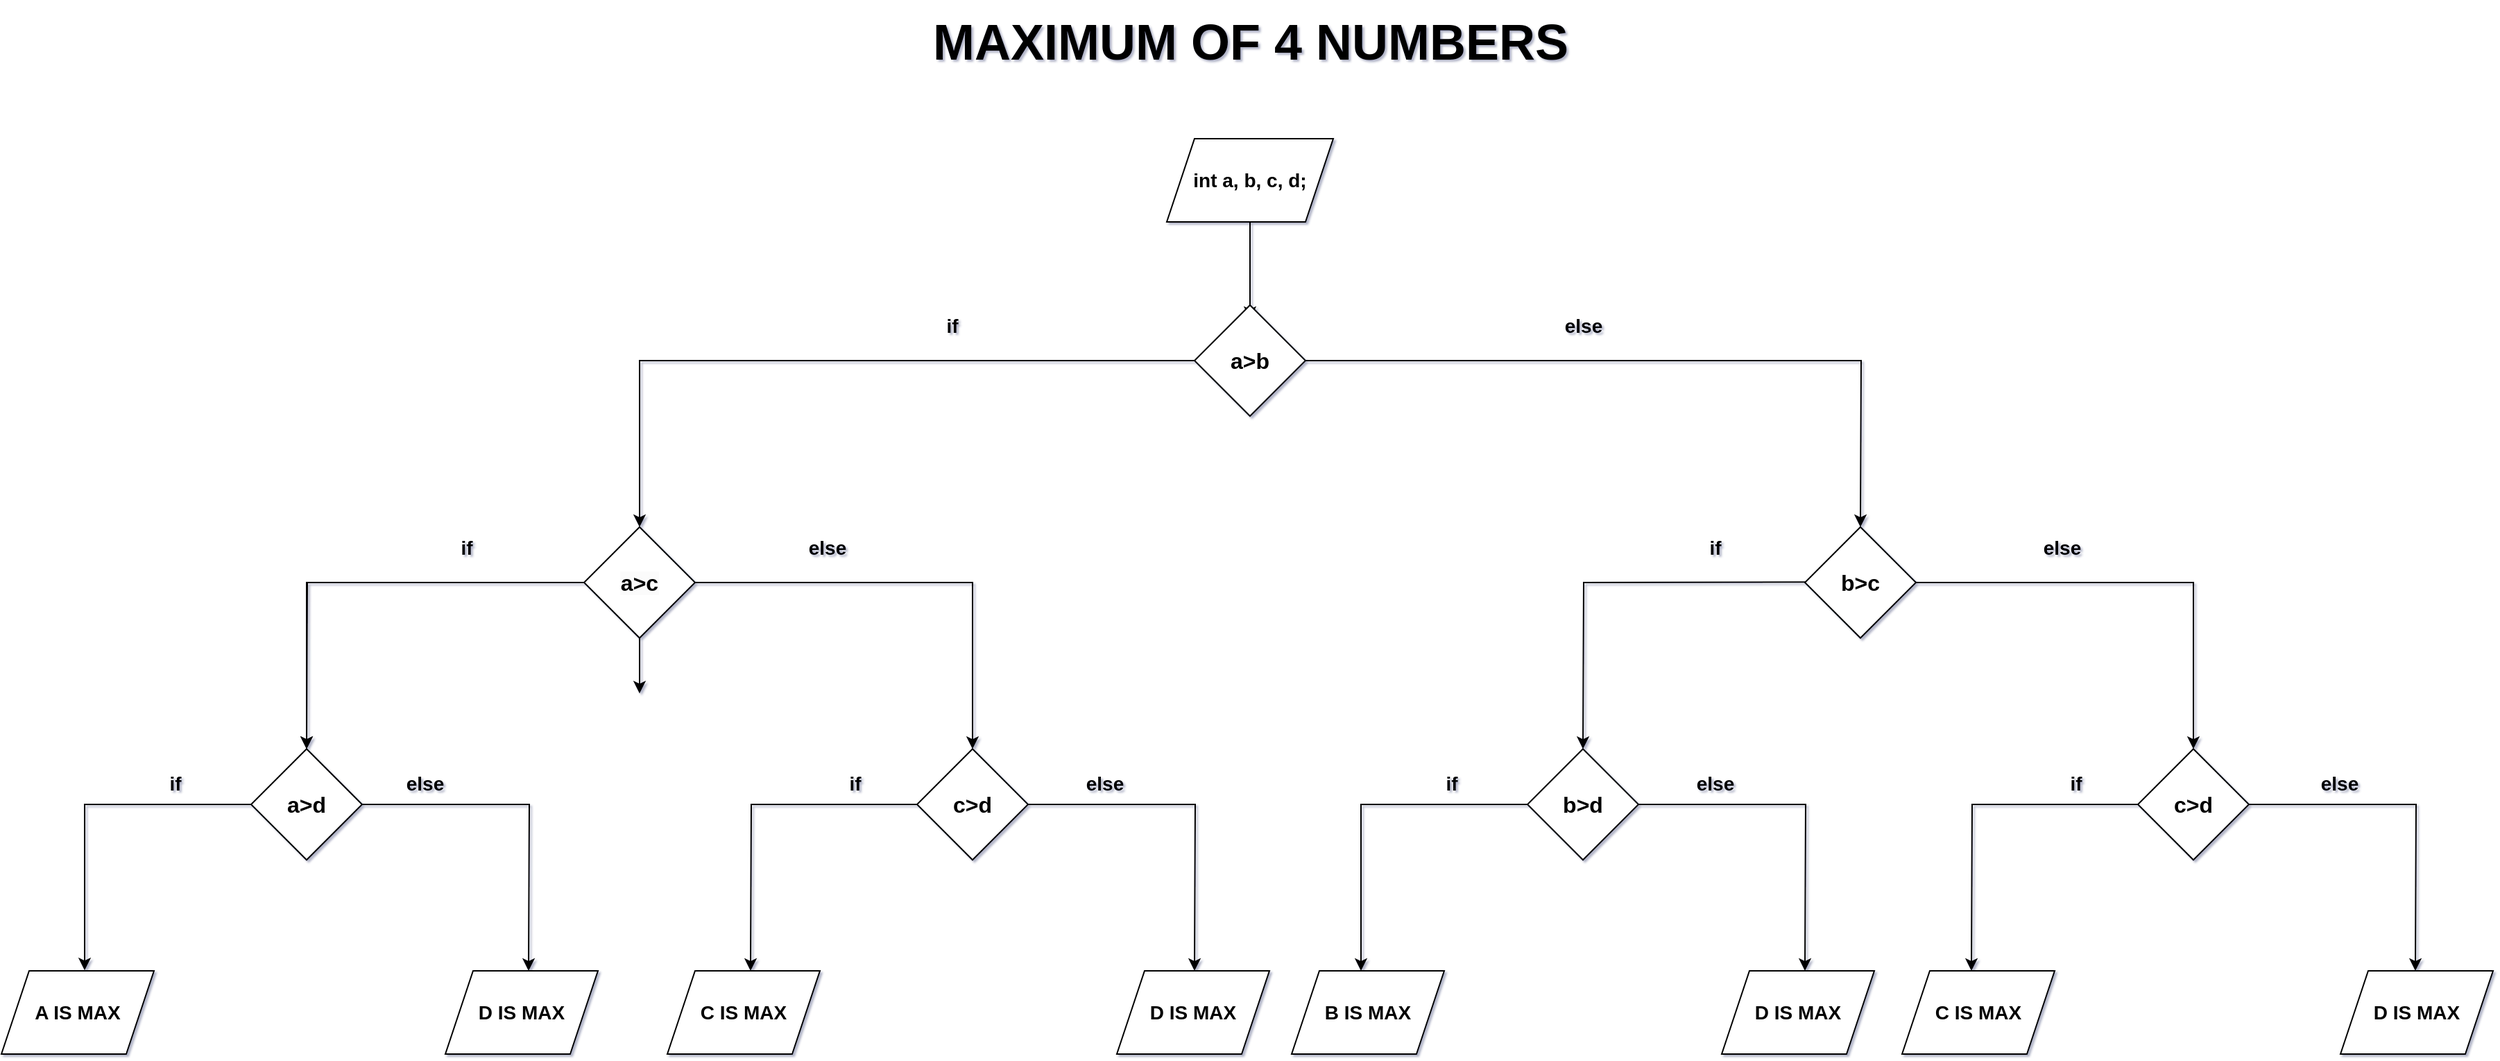 <mxfile version="22.1.18" type="device">
  <diagram id="C5RBs43oDa-KdzZeNtuy" name="Page-1">
    <mxGraphModel dx="1783" dy="1764" grid="1" gridSize="10" guides="1" tooltips="1" connect="1" arrows="1" fold="1" page="1" pageScale="1" pageWidth="827" pageHeight="1169" math="0" shadow="1">
      <root>
        <mxCell id="WIyWlLk6GJQsqaUBKTNV-0" />
        <mxCell id="WIyWlLk6GJQsqaUBKTNV-1" parent="WIyWlLk6GJQsqaUBKTNV-0" />
        <mxCell id="bv0VwQ17-_chknpVFKQK-2" style="edgeStyle=orthogonalEdgeStyle;rounded=0;orthogonalLoop=1;jettySize=auto;html=1;" parent="WIyWlLk6GJQsqaUBKTNV-1" source="bv0VwQ17-_chknpVFKQK-1" edge="1">
          <mxGeometry relative="1" as="geometry">
            <mxPoint x="400" y="170" as="targetPoint" />
          </mxGeometry>
        </mxCell>
        <mxCell id="bv0VwQ17-_chknpVFKQK-1" value="&lt;font style=&quot;font-size: 14px;&quot;&gt;&lt;b&gt;int a, b, c, d;&lt;/b&gt;&lt;/font&gt;" style="shape=parallelogram;perimeter=parallelogramPerimeter;whiteSpace=wrap;html=1;fixedSize=1;" parent="WIyWlLk6GJQsqaUBKTNV-1" vertex="1">
          <mxGeometry x="340" y="40" width="120" height="60" as="geometry" />
        </mxCell>
        <mxCell id="bv0VwQ17-_chknpVFKQK-4" style="edgeStyle=orthogonalEdgeStyle;rounded=0;orthogonalLoop=1;jettySize=auto;html=1;" parent="WIyWlLk6GJQsqaUBKTNV-1" source="bv0VwQ17-_chknpVFKQK-3" edge="1">
          <mxGeometry relative="1" as="geometry">
            <mxPoint x="-40" y="320" as="targetPoint" />
            <Array as="points">
              <mxPoint x="-40" y="200" />
            </Array>
          </mxGeometry>
        </mxCell>
        <mxCell id="ZbxUytv-zQAFxYc3TTp2-26" style="edgeStyle=orthogonalEdgeStyle;rounded=0;orthogonalLoop=1;jettySize=auto;html=1;" edge="1" parent="WIyWlLk6GJQsqaUBKTNV-1" source="bv0VwQ17-_chknpVFKQK-3">
          <mxGeometry relative="1" as="geometry">
            <mxPoint x="840" y="320" as="targetPoint" />
          </mxGeometry>
        </mxCell>
        <mxCell id="bv0VwQ17-_chknpVFKQK-3" value="&lt;font size=&quot;3&quot;&gt;&lt;b&gt;a&amp;gt;b&lt;/b&gt;&lt;/font&gt;" style="rhombus;whiteSpace=wrap;html=1;" parent="WIyWlLk6GJQsqaUBKTNV-1" vertex="1">
          <mxGeometry x="360" y="160" width="80" height="80" as="geometry" />
        </mxCell>
        <mxCell id="bv0VwQ17-_chknpVFKQK-5" value="&lt;b&gt;&lt;font style=&quot;font-size: 14px;&quot;&gt;if&lt;/font&gt;&lt;/b&gt;" style="text;html=1;align=center;verticalAlign=middle;resizable=0;points=[];autosize=1;strokeColor=none;fillColor=none;" parent="WIyWlLk6GJQsqaUBKTNV-1" vertex="1">
          <mxGeometry x="170" y="160" width="30" height="30" as="geometry" />
        </mxCell>
        <mxCell id="bv0VwQ17-_chknpVFKQK-14" value="&lt;b style=&quot;border-color: var(--border-color);&quot;&gt;&lt;font style=&quot;border-color: var(--border-color); font-size: 14px;&quot;&gt;else&lt;/font&gt;&lt;/b&gt;" style="text;html=1;align=center;verticalAlign=middle;resizable=0;points=[];autosize=1;strokeColor=none;fillColor=none;" parent="WIyWlLk6GJQsqaUBKTNV-1" vertex="1">
          <mxGeometry x="615" y="160" width="50" height="30" as="geometry" />
        </mxCell>
        <mxCell id="bv0VwQ17-_chknpVFKQK-20" style="edgeStyle=orthogonalEdgeStyle;rounded=0;orthogonalLoop=1;jettySize=auto;html=1;" parent="WIyWlLk6GJQsqaUBKTNV-1" source="bv0VwQ17-_chknpVFKQK-19" edge="1">
          <mxGeometry relative="1" as="geometry">
            <mxPoint x="-40" y="440" as="targetPoint" />
          </mxGeometry>
        </mxCell>
        <mxCell id="bv0VwQ17-_chknpVFKQK-21" style="edgeStyle=orthogonalEdgeStyle;rounded=0;orthogonalLoop=1;jettySize=auto;html=1;entryX=0.5;entryY=0;entryDx=0;entryDy=0;" parent="WIyWlLk6GJQsqaUBKTNV-1" source="bv0VwQ17-_chknpVFKQK-19" edge="1" target="ZbxUytv-zQAFxYc3TTp2-9">
          <mxGeometry relative="1" as="geometry">
            <mxPoint x="360" y="430" as="targetPoint" />
            <Array as="points">
              <mxPoint x="200" y="360" />
              <mxPoint x="200" y="440" />
            </Array>
          </mxGeometry>
        </mxCell>
        <mxCell id="ZbxUytv-zQAFxYc3TTp2-30" value="" style="edgeStyle=orthogonalEdgeStyle;rounded=0;orthogonalLoop=1;jettySize=auto;html=1;" edge="1" parent="WIyWlLk6GJQsqaUBKTNV-1" source="bv0VwQ17-_chknpVFKQK-19" target="ZbxUytv-zQAFxYc3TTp2-1">
          <mxGeometry relative="1" as="geometry">
            <mxPoint x="-120" y="370" as="sourcePoint" />
          </mxGeometry>
        </mxCell>
        <mxCell id="bv0VwQ17-_chknpVFKQK-22" value="&lt;b&gt;&lt;font style=&quot;font-size: 14px;&quot;&gt;if&lt;/font&gt;&lt;/b&gt;" style="text;html=1;align=center;verticalAlign=middle;resizable=0;points=[];autosize=1;strokeColor=none;fillColor=none;" parent="WIyWlLk6GJQsqaUBKTNV-1" vertex="1">
          <mxGeometry x="-180" y="320" width="30" height="30" as="geometry" />
        </mxCell>
        <mxCell id="bv0VwQ17-_chknpVFKQK-24" value="&lt;b style=&quot;border-color: var(--border-color);&quot;&gt;&lt;font style=&quot;border-color: var(--border-color); font-size: 14px;&quot;&gt;else&lt;/font&gt;&lt;/b&gt;" style="text;html=1;align=center;verticalAlign=middle;resizable=0;points=[];autosize=1;strokeColor=none;fillColor=none;" parent="WIyWlLk6GJQsqaUBKTNV-1" vertex="1">
          <mxGeometry x="70" y="320" width="50" height="30" as="geometry" />
        </mxCell>
        <mxCell id="ZbxUytv-zQAFxYc3TTp2-33" style="edgeStyle=orthogonalEdgeStyle;rounded=0;orthogonalLoop=1;jettySize=auto;html=1;entryX=0.549;entryY=-0.007;entryDx=0;entryDy=0;entryPerimeter=0;" edge="1" parent="WIyWlLk6GJQsqaUBKTNV-1" source="ZbxUytv-zQAFxYc3TTp2-1" target="ZbxUytv-zQAFxYc3TTp2-4">
          <mxGeometry relative="1" as="geometry">
            <mxPoint x="-560" y="600" as="targetPoint" />
            <Array as="points">
              <mxPoint x="-440" y="520" />
              <mxPoint x="-440" y="640" />
            </Array>
          </mxGeometry>
        </mxCell>
        <mxCell id="ZbxUytv-zQAFxYc3TTp2-34" style="edgeStyle=orthogonalEdgeStyle;rounded=0;orthogonalLoop=1;jettySize=auto;html=1;" edge="1" parent="WIyWlLk6GJQsqaUBKTNV-1" source="ZbxUytv-zQAFxYc3TTp2-1">
          <mxGeometry relative="1" as="geometry">
            <mxPoint x="-120" y="640" as="targetPoint" />
          </mxGeometry>
        </mxCell>
        <mxCell id="ZbxUytv-zQAFxYc3TTp2-1" value="&lt;font size=&quot;3&quot;&gt;&lt;b&gt;a&amp;gt;d&lt;/b&gt;&lt;/font&gt;" style="rhombus;whiteSpace=wrap;html=1;" vertex="1" parent="WIyWlLk6GJQsqaUBKTNV-1">
          <mxGeometry x="-320" y="480" width="80" height="80" as="geometry" />
        </mxCell>
        <mxCell id="ZbxUytv-zQAFxYc3TTp2-4" value="&lt;b&gt;&lt;font style=&quot;font-size: 14px;&quot;&gt;A IS MAX&lt;/font&gt;&lt;/b&gt;" style="shape=parallelogram;perimeter=parallelogramPerimeter;whiteSpace=wrap;html=1;fixedSize=1;" vertex="1" parent="WIyWlLk6GJQsqaUBKTNV-1">
          <mxGeometry x="-500" y="640" width="110" height="60" as="geometry" />
        </mxCell>
        <mxCell id="ZbxUytv-zQAFxYc3TTp2-6" value="&lt;b&gt;&lt;font style=&quot;font-size: 14px;&quot;&gt;D IS MAX&lt;/font&gt;&lt;/b&gt;" style="shape=parallelogram;perimeter=parallelogramPerimeter;whiteSpace=wrap;html=1;fixedSize=1;" vertex="1" parent="WIyWlLk6GJQsqaUBKTNV-1">
          <mxGeometry x="-180" y="640" width="110" height="60" as="geometry" />
        </mxCell>
        <mxCell id="ZbxUytv-zQAFxYc3TTp2-7" value="&lt;b&gt;&lt;font style=&quot;font-size: 14px;&quot;&gt;if&lt;/font&gt;&lt;/b&gt;" style="text;html=1;align=center;verticalAlign=middle;resizable=0;points=[];autosize=1;strokeColor=none;fillColor=none;" vertex="1" parent="WIyWlLk6GJQsqaUBKTNV-1">
          <mxGeometry x="-390" y="490" width="30" height="30" as="geometry" />
        </mxCell>
        <mxCell id="ZbxUytv-zQAFxYc3TTp2-8" value="&lt;b style=&quot;border-color: var(--border-color);&quot;&gt;&lt;font style=&quot;border-color: var(--border-color); font-size: 14px;&quot;&gt;else&lt;/font&gt;&lt;/b&gt;" style="text;html=1;align=center;verticalAlign=middle;resizable=0;points=[];autosize=1;strokeColor=none;fillColor=none;" vertex="1" parent="WIyWlLk6GJQsqaUBKTNV-1">
          <mxGeometry x="-220" y="490" width="50" height="30" as="geometry" />
        </mxCell>
        <mxCell id="ZbxUytv-zQAFxYc3TTp2-35" style="edgeStyle=orthogonalEdgeStyle;rounded=0;orthogonalLoop=1;jettySize=auto;html=1;" edge="1" parent="WIyWlLk6GJQsqaUBKTNV-1" source="ZbxUytv-zQAFxYc3TTp2-9">
          <mxGeometry relative="1" as="geometry">
            <mxPoint x="40" y="640" as="targetPoint" />
          </mxGeometry>
        </mxCell>
        <mxCell id="ZbxUytv-zQAFxYc3TTp2-36" style="edgeStyle=orthogonalEdgeStyle;rounded=0;orthogonalLoop=1;jettySize=auto;html=1;" edge="1" parent="WIyWlLk6GJQsqaUBKTNV-1" source="ZbxUytv-zQAFxYc3TTp2-9">
          <mxGeometry relative="1" as="geometry">
            <mxPoint x="360" y="640" as="targetPoint" />
          </mxGeometry>
        </mxCell>
        <mxCell id="ZbxUytv-zQAFxYc3TTp2-9" value="&lt;font size=&quot;3&quot;&gt;&lt;b&gt;c&amp;gt;d&lt;/b&gt;&lt;/font&gt;" style="rhombus;whiteSpace=wrap;html=1;" vertex="1" parent="WIyWlLk6GJQsqaUBKTNV-1">
          <mxGeometry x="160" y="480" width="80" height="80" as="geometry" />
        </mxCell>
        <mxCell id="ZbxUytv-zQAFxYc3TTp2-15" value="&lt;b&gt;&lt;font style=&quot;font-size: 14px;&quot;&gt;if&lt;/font&gt;&lt;/b&gt;" style="text;html=1;align=center;verticalAlign=middle;resizable=0;points=[];autosize=1;strokeColor=none;fillColor=none;" vertex="1" parent="WIyWlLk6GJQsqaUBKTNV-1">
          <mxGeometry x="100" y="490" width="30" height="30" as="geometry" />
        </mxCell>
        <mxCell id="ZbxUytv-zQAFxYc3TTp2-17" value="&lt;b style=&quot;border-color: var(--border-color);&quot;&gt;&lt;font style=&quot;border-color: var(--border-color); font-size: 14px;&quot;&gt;else&lt;/font&gt;&lt;/b&gt;" style="text;html=1;align=center;verticalAlign=middle;resizable=0;points=[];autosize=1;strokeColor=none;fillColor=none;" vertex="1" parent="WIyWlLk6GJQsqaUBKTNV-1">
          <mxGeometry x="270" y="490" width="50" height="30" as="geometry" />
        </mxCell>
        <mxCell id="ZbxUytv-zQAFxYc3TTp2-18" value="&lt;b&gt;&lt;font style=&quot;font-size: 14px;&quot;&gt;C IS MAX&lt;/font&gt;&lt;/b&gt;" style="shape=parallelogram;perimeter=parallelogramPerimeter;whiteSpace=wrap;html=1;fixedSize=1;" vertex="1" parent="WIyWlLk6GJQsqaUBKTNV-1">
          <mxGeometry x="-20" y="640" width="110" height="60" as="geometry" />
        </mxCell>
        <mxCell id="ZbxUytv-zQAFxYc3TTp2-19" value="&lt;b&gt;&lt;font style=&quot;font-size: 14px;&quot;&gt;D IS MAX&lt;/font&gt;&lt;/b&gt;" style="shape=parallelogram;perimeter=parallelogramPerimeter;whiteSpace=wrap;html=1;fixedSize=1;" vertex="1" parent="WIyWlLk6GJQsqaUBKTNV-1">
          <mxGeometry x="304" y="640" width="110" height="60" as="geometry" />
        </mxCell>
        <mxCell id="ZbxUytv-zQAFxYc3TTp2-21" style="edgeStyle=orthogonalEdgeStyle;rounded=0;orthogonalLoop=1;jettySize=auto;html=1;" edge="1" parent="WIyWlLk6GJQsqaUBKTNV-1">
          <mxGeometry relative="1" as="geometry">
            <mxPoint x="640" y="480" as="targetPoint" />
            <mxPoint x="880.053" y="359.523" as="sourcePoint" />
          </mxGeometry>
        </mxCell>
        <mxCell id="ZbxUytv-zQAFxYc3TTp2-37" style="edgeStyle=orthogonalEdgeStyle;rounded=0;orthogonalLoop=1;jettySize=auto;html=1;" edge="1" parent="WIyWlLk6GJQsqaUBKTNV-1" source="ZbxUytv-zQAFxYc3TTp2-20">
          <mxGeometry relative="1" as="geometry">
            <mxPoint x="1080" y="480" as="targetPoint" />
            <Array as="points">
              <mxPoint x="1080" y="360" />
            </Array>
          </mxGeometry>
        </mxCell>
        <mxCell id="ZbxUytv-zQAFxYc3TTp2-20" value="&lt;font size=&quot;3&quot;&gt;&lt;b&gt;b&amp;gt;c&lt;/b&gt;&lt;/font&gt;" style="rhombus;whiteSpace=wrap;html=1;" vertex="1" parent="WIyWlLk6GJQsqaUBKTNV-1">
          <mxGeometry x="800" y="320" width="80" height="80" as="geometry" />
        </mxCell>
        <mxCell id="ZbxUytv-zQAFxYc3TTp2-32" style="edgeStyle=orthogonalEdgeStyle;rounded=0;orthogonalLoop=1;jettySize=auto;html=1;" edge="1" parent="WIyWlLk6GJQsqaUBKTNV-1" source="bv0VwQ17-_chknpVFKQK-19">
          <mxGeometry relative="1" as="geometry">
            <mxPoint x="-280" y="480" as="targetPoint" />
          </mxGeometry>
        </mxCell>
        <mxCell id="bv0VwQ17-_chknpVFKQK-19" value="&lt;b style=&quot;border-color: var(--border-color); color: rgb(0, 0, 0); font-family: Helvetica; font-size: medium; font-style: normal; font-variant-ligatures: normal; font-variant-caps: normal; letter-spacing: normal; orphans: 2; text-align: center; text-indent: 0px; text-transform: none; widows: 2; word-spacing: 0px; -webkit-text-stroke-width: 0px; background-color: rgb(251, 251, 251); text-decoration-thickness: initial; text-decoration-style: initial; text-decoration-color: initial;&quot;&gt;a&amp;gt;c&lt;/b&gt;" style="rhombus;whiteSpace=wrap;html=1;" parent="WIyWlLk6GJQsqaUBKTNV-1" vertex="1">
          <mxGeometry x="-80" y="320" width="80" height="80" as="geometry" />
        </mxCell>
        <mxCell id="ZbxUytv-zQAFxYc3TTp2-39" style="edgeStyle=orthogonalEdgeStyle;rounded=0;orthogonalLoop=1;jettySize=auto;html=1;" edge="1" parent="WIyWlLk6GJQsqaUBKTNV-1" source="ZbxUytv-zQAFxYc3TTp2-38">
          <mxGeometry relative="1" as="geometry">
            <mxPoint x="480" y="640" as="targetPoint" />
            <Array as="points">
              <mxPoint x="480" y="520" />
              <mxPoint x="480" y="640" />
            </Array>
          </mxGeometry>
        </mxCell>
        <mxCell id="ZbxUytv-zQAFxYc3TTp2-41" style="edgeStyle=orthogonalEdgeStyle;rounded=0;orthogonalLoop=1;jettySize=auto;html=1;" edge="1" parent="WIyWlLk6GJQsqaUBKTNV-1" source="ZbxUytv-zQAFxYc3TTp2-38">
          <mxGeometry relative="1" as="geometry">
            <mxPoint x="800" y="640" as="targetPoint" />
          </mxGeometry>
        </mxCell>
        <mxCell id="ZbxUytv-zQAFxYc3TTp2-38" value="&lt;font size=&quot;3&quot;&gt;&lt;b&gt;b&amp;gt;d&lt;/b&gt;&lt;/font&gt;" style="rhombus;whiteSpace=wrap;html=1;" vertex="1" parent="WIyWlLk6GJQsqaUBKTNV-1">
          <mxGeometry x="600" y="480" width="80" height="80" as="geometry" />
        </mxCell>
        <mxCell id="ZbxUytv-zQAFxYc3TTp2-40" value="&lt;b&gt;&lt;font style=&quot;font-size: 14px;&quot;&gt;B IS MAX&lt;/font&gt;&lt;/b&gt;" style="shape=parallelogram;perimeter=parallelogramPerimeter;whiteSpace=wrap;html=1;fixedSize=1;" vertex="1" parent="WIyWlLk6GJQsqaUBKTNV-1">
          <mxGeometry x="430" y="640" width="110" height="60" as="geometry" />
        </mxCell>
        <mxCell id="ZbxUytv-zQAFxYc3TTp2-42" value="&lt;b&gt;&lt;font style=&quot;font-size: 14px;&quot;&gt;D IS MAX&lt;/font&gt;&lt;/b&gt;" style="shape=parallelogram;perimeter=parallelogramPerimeter;whiteSpace=wrap;html=1;fixedSize=1;" vertex="1" parent="WIyWlLk6GJQsqaUBKTNV-1">
          <mxGeometry x="740" y="640" width="110" height="60" as="geometry" />
        </mxCell>
        <mxCell id="ZbxUytv-zQAFxYc3TTp2-44" style="edgeStyle=orthogonalEdgeStyle;rounded=0;orthogonalLoop=1;jettySize=auto;html=1;" edge="1" parent="WIyWlLk6GJQsqaUBKTNV-1" source="ZbxUytv-zQAFxYc3TTp2-43">
          <mxGeometry relative="1" as="geometry">
            <mxPoint x="920" y="640" as="targetPoint" />
          </mxGeometry>
        </mxCell>
        <mxCell id="ZbxUytv-zQAFxYc3TTp2-46" style="edgeStyle=orthogonalEdgeStyle;rounded=0;orthogonalLoop=1;jettySize=auto;html=1;" edge="1" parent="WIyWlLk6GJQsqaUBKTNV-1" source="ZbxUytv-zQAFxYc3TTp2-43">
          <mxGeometry relative="1" as="geometry">
            <mxPoint x="1240" y="640" as="targetPoint" />
          </mxGeometry>
        </mxCell>
        <mxCell id="ZbxUytv-zQAFxYc3TTp2-43" value="&lt;font size=&quot;3&quot;&gt;&lt;b&gt;c&amp;gt;d&lt;/b&gt;&lt;/font&gt;" style="rhombus;whiteSpace=wrap;html=1;" vertex="1" parent="WIyWlLk6GJQsqaUBKTNV-1">
          <mxGeometry x="1040" y="480" width="80" height="80" as="geometry" />
        </mxCell>
        <mxCell id="ZbxUytv-zQAFxYc3TTp2-45" value="&lt;b&gt;&lt;font style=&quot;font-size: 14px;&quot;&gt;C IS MAX&lt;/font&gt;&lt;/b&gt;" style="shape=parallelogram;perimeter=parallelogramPerimeter;whiteSpace=wrap;html=1;fixedSize=1;" vertex="1" parent="WIyWlLk6GJQsqaUBKTNV-1">
          <mxGeometry x="870" y="640" width="110" height="60" as="geometry" />
        </mxCell>
        <mxCell id="ZbxUytv-zQAFxYc3TTp2-47" value="&lt;b&gt;&lt;font style=&quot;font-size: 14px;&quot;&gt;D IS MAX&lt;/font&gt;&lt;/b&gt;" style="shape=parallelogram;perimeter=parallelogramPerimeter;whiteSpace=wrap;html=1;fixedSize=1;" vertex="1" parent="WIyWlLk6GJQsqaUBKTNV-1">
          <mxGeometry x="1186" y="640" width="110" height="60" as="geometry" />
        </mxCell>
        <mxCell id="ZbxUytv-zQAFxYc3TTp2-48" value="&lt;b&gt;&lt;font style=&quot;font-size: 36px;&quot;&gt;MAXIMUM OF 4 NUMBERS&lt;/font&gt;&lt;/b&gt;" style="text;html=1;align=center;verticalAlign=middle;resizable=0;points=[];autosize=1;strokeColor=none;fillColor=none;" vertex="1" parent="WIyWlLk6GJQsqaUBKTNV-1">
          <mxGeometry x="160" y="-60" width="480" height="60" as="geometry" />
        </mxCell>
        <mxCell id="ZbxUytv-zQAFxYc3TTp2-49" value="&lt;b&gt;&lt;font style=&quot;font-size: 14px;&quot;&gt;if&lt;/font&gt;&lt;/b&gt;" style="text;html=1;align=center;verticalAlign=middle;resizable=0;points=[];autosize=1;strokeColor=none;fillColor=none;" vertex="1" parent="WIyWlLk6GJQsqaUBKTNV-1">
          <mxGeometry x="720" y="320" width="30" height="30" as="geometry" />
        </mxCell>
        <mxCell id="ZbxUytv-zQAFxYc3TTp2-50" value="&lt;b&gt;&lt;font style=&quot;font-size: 14px;&quot;&gt;if&lt;/font&gt;&lt;/b&gt;" style="text;html=1;align=center;verticalAlign=middle;resizable=0;points=[];autosize=1;strokeColor=none;fillColor=none;" vertex="1" parent="WIyWlLk6GJQsqaUBKTNV-1">
          <mxGeometry x="530" y="490" width="30" height="30" as="geometry" />
        </mxCell>
        <mxCell id="ZbxUytv-zQAFxYc3TTp2-51" value="&lt;b&gt;&lt;font style=&quot;font-size: 14px;&quot;&gt;if&lt;/font&gt;&lt;/b&gt;" style="text;html=1;align=center;verticalAlign=middle;resizable=0;points=[];autosize=1;strokeColor=none;fillColor=none;" vertex="1" parent="WIyWlLk6GJQsqaUBKTNV-1">
          <mxGeometry x="980" y="490" width="30" height="30" as="geometry" />
        </mxCell>
        <mxCell id="ZbxUytv-zQAFxYc3TTp2-52" value="&lt;b style=&quot;border-color: var(--border-color);&quot;&gt;&lt;font style=&quot;border-color: var(--border-color); font-size: 14px;&quot;&gt;else&lt;/font&gt;&lt;/b&gt;" style="text;html=1;align=center;verticalAlign=middle;resizable=0;points=[];autosize=1;strokeColor=none;fillColor=none;" vertex="1" parent="WIyWlLk6GJQsqaUBKTNV-1">
          <mxGeometry x="960" y="320" width="50" height="30" as="geometry" />
        </mxCell>
        <mxCell id="ZbxUytv-zQAFxYc3TTp2-53" value="&lt;b style=&quot;border-color: var(--border-color);&quot;&gt;&lt;font style=&quot;border-color: var(--border-color); font-size: 14px;&quot;&gt;else&lt;/font&gt;&lt;/b&gt;" style="text;html=1;align=center;verticalAlign=middle;resizable=0;points=[];autosize=1;strokeColor=none;fillColor=none;" vertex="1" parent="WIyWlLk6GJQsqaUBKTNV-1">
          <mxGeometry x="1160" y="490" width="50" height="30" as="geometry" />
        </mxCell>
        <mxCell id="ZbxUytv-zQAFxYc3TTp2-54" value="&lt;b style=&quot;border-color: var(--border-color);&quot;&gt;&lt;font style=&quot;border-color: var(--border-color); font-size: 14px;&quot;&gt;else&lt;/font&gt;&lt;/b&gt;" style="text;html=1;align=center;verticalAlign=middle;resizable=0;points=[];autosize=1;strokeColor=none;fillColor=none;" vertex="1" parent="WIyWlLk6GJQsqaUBKTNV-1">
          <mxGeometry x="710" y="490" width="50" height="30" as="geometry" />
        </mxCell>
      </root>
    </mxGraphModel>
  </diagram>
</mxfile>
